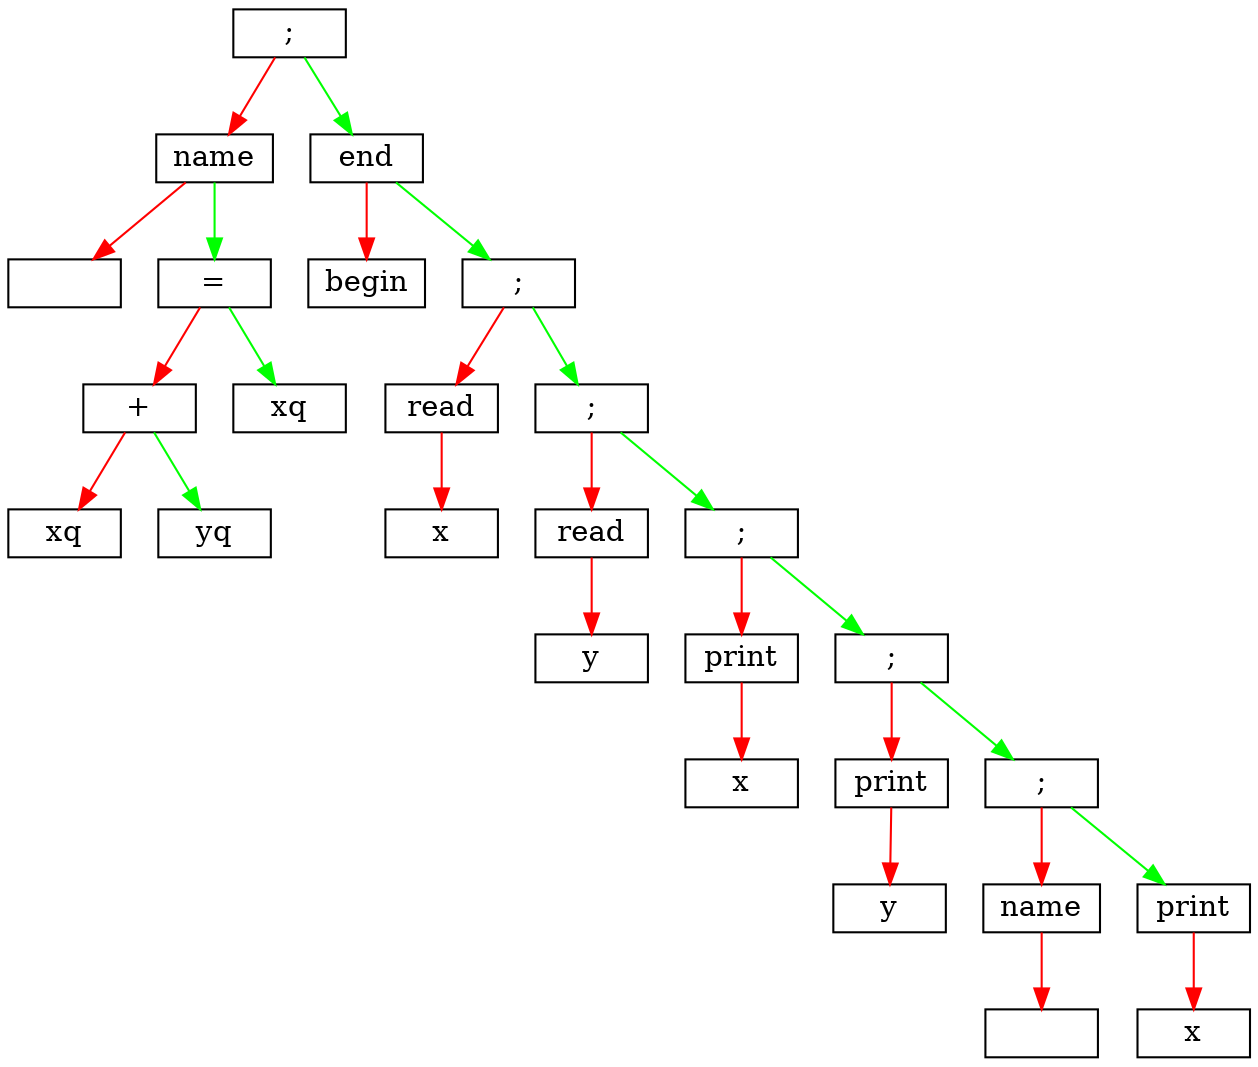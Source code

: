 digraph list {
	node [shape = record,height=.1];
	"node2" [label = "<f0>" ] ;
	"node4" [label = "<f0>xq" ] ;
	"node5" [label = "<f0>yq" ] ;
	"node6" [label = "<f0>+" ] ;
	"node3" [label = "<f0>xq" ] ;
	"node7" [label = "<f0>=" ] ;
	"node1" [label = "<f0>name" ] ;
	"node8" [label = "<f0>begin" ] ;
	"node10" [label = "<f0>x" ] ;
	"node9" [label = "<f0>read" ] ;
	"node12" [label = "<f0>y" ] ;
	"node11" [label = "<f0>read" ] ;
	"node14" [label = "<f0>x" ] ;
	"node13" [label = "<f0>print" ] ;
	"node16" [label = "<f0>y" ] ;
	"node15" [label = "<f0>print" ] ;
	"node18" [label = "<f0>" ] ;
	"node17" [label = "<f0>name" ] ;
	"node20" [label = "<f0>x" ] ;
	"node19" [label = "<f0>print" ] ;
	"node21" [label = "<f0>;" ] ;
	"node22" [label = "<f0>;" ] ;
	"node23" [label = "<f0>;" ] ;
	"node24" [label = "<f0>;" ] ;
	"node25" [label = "<f0>;" ] ;
	"node26" [label = "<f0>end" ] ;
	"node27" [label = "<f0>;" ] ;
	"node6":f0 -> "node4":f0 [color=red];
	"node6":f0 -> "node5":f0  [color=green];
	"node7":f0 -> "node6":f0 [color=red];
	"node7":f0 -> "node3":f0  [color=green];
	"node1":f0 -> "node2":f0 [color=red];
	"node1":f0 -> "node7":f0  [color=green];
	"node9":f0 -> "node10":f0 [color=red];
	"node11":f0 -> "node12":f0 [color=red];
	"node13":f0 -> "node14":f0 [color=red];
	"node15":f0 -> "node16":f0 [color=red];
	"node17":f0 -> "node18":f0 [color=red];
	"node19":f0 -> "node20":f0 [color=red];
	"node21":f0 -> "node17":f0 [color=red];
	"node21":f0 -> "node19":f0  [color=green];
	"node22":f0 -> "node15":f0 [color=red];
	"node22":f0 -> "node21":f0  [color=green];
	"node23":f0 -> "node13":f0 [color=red];
	"node23":f0 -> "node22":f0  [color=green];
	"node24":f0 -> "node11":f0 [color=red];
	"node24":f0 -> "node23":f0  [color=green];
	"node25":f0 -> "node9":f0 [color=red];
	"node25":f0 -> "node24":f0  [color=green];
	"node26":f0 -> "node8":f0 [color=red];
	"node26":f0 -> "node25":f0  [color=green];
	"node27":f0 -> "node1":f0 [color=red];
	"node27":f0 -> "node26":f0  [color=green];
}